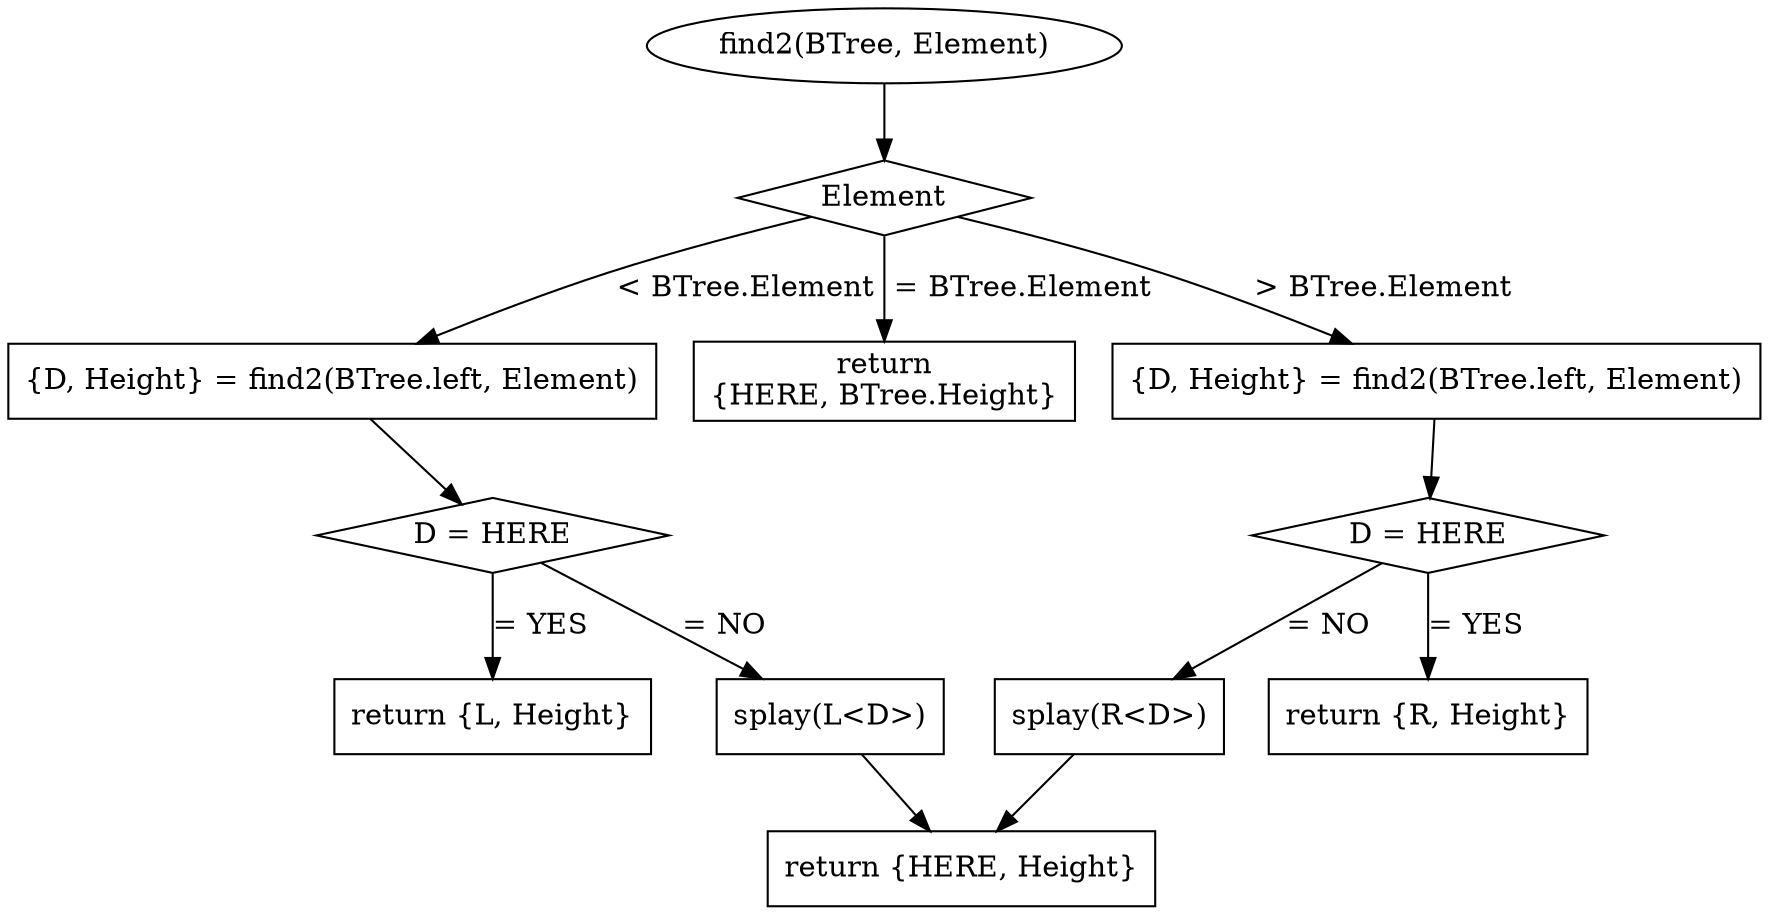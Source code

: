 digraph G{
node [shape = box];
start [label = "find2(BTree, Element)" shape = ellipse]
start -> b1
b1[label = "Element" shape = diamond]
b1 -> lt [label = " < BTree.Element"]
b1 -> eq [label = " = BTree.Element"]
b1 -> gt [label = " > BTree.Element"]

gt[label = "{D, Height} = find2(BTree.left, Element)"]
gt -> gt2
gt2[label = "D = HERE" shape = diamond]
gt2 -> gtnh [label="= NO"]
gt2 -> gth [label="= YES"]
gth[label = "return {R, Height}"]
gtnh[label = "splay(R<D>)"]
gtnh -> Splay
Splay [label = "return {HERE, Height}"]

eq [label = "return\n{HERE, BTree.Height}"]

lt[label = "{D, Height} = find2(BTree.left, Element)"]
lt -> lt2
lt2[label = "D = HERE" shape = diamond]
lt2 -> lth [label="= YES"]
lt2 -> ltnh [label="= NO"]
lth[label = "return {L, Height}"]
ltnh[label = "splay(L<D>)"]
ltnh -> Splay
Splay [label = "return {HERE, Height}"]


}

